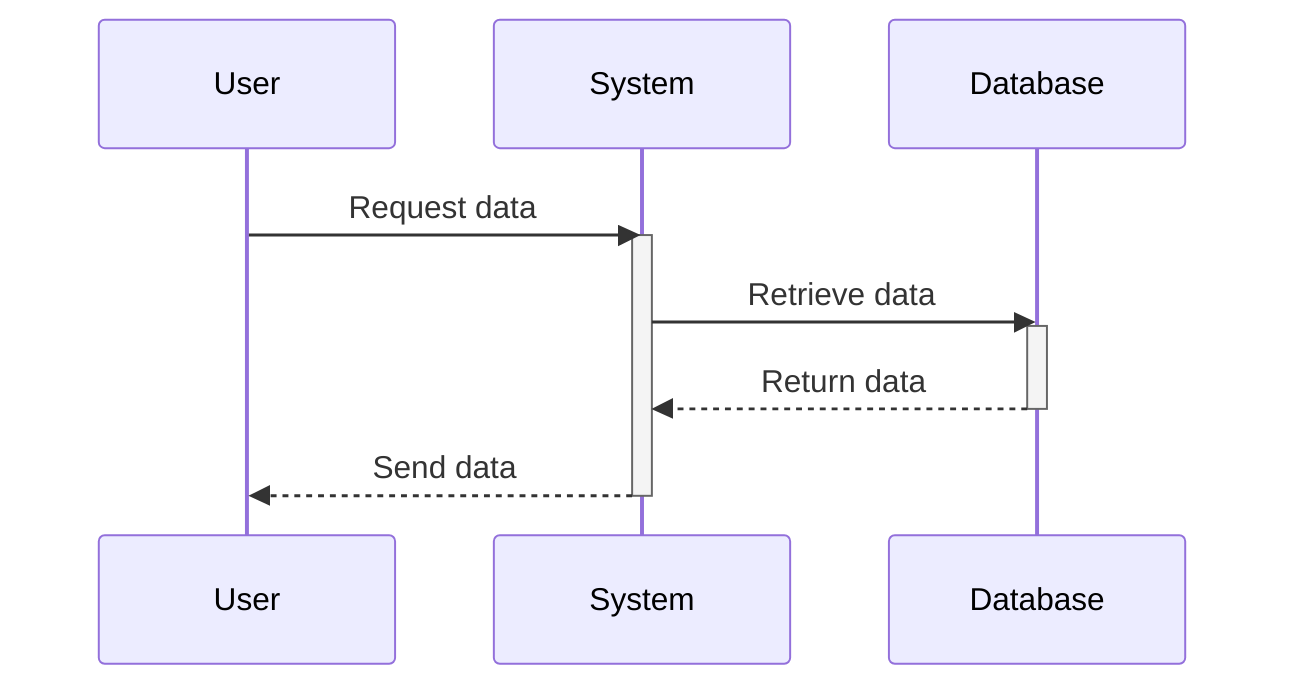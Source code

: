 sequenceDiagram
    participant User
    participant System
    participant Database

    User->>System: Request data
    activate System
    System->>Database: Retrieve data
    activate Database
    Database-->>System: Return data
    deactivate Database
    System-->>User: Send data
    deactivate System